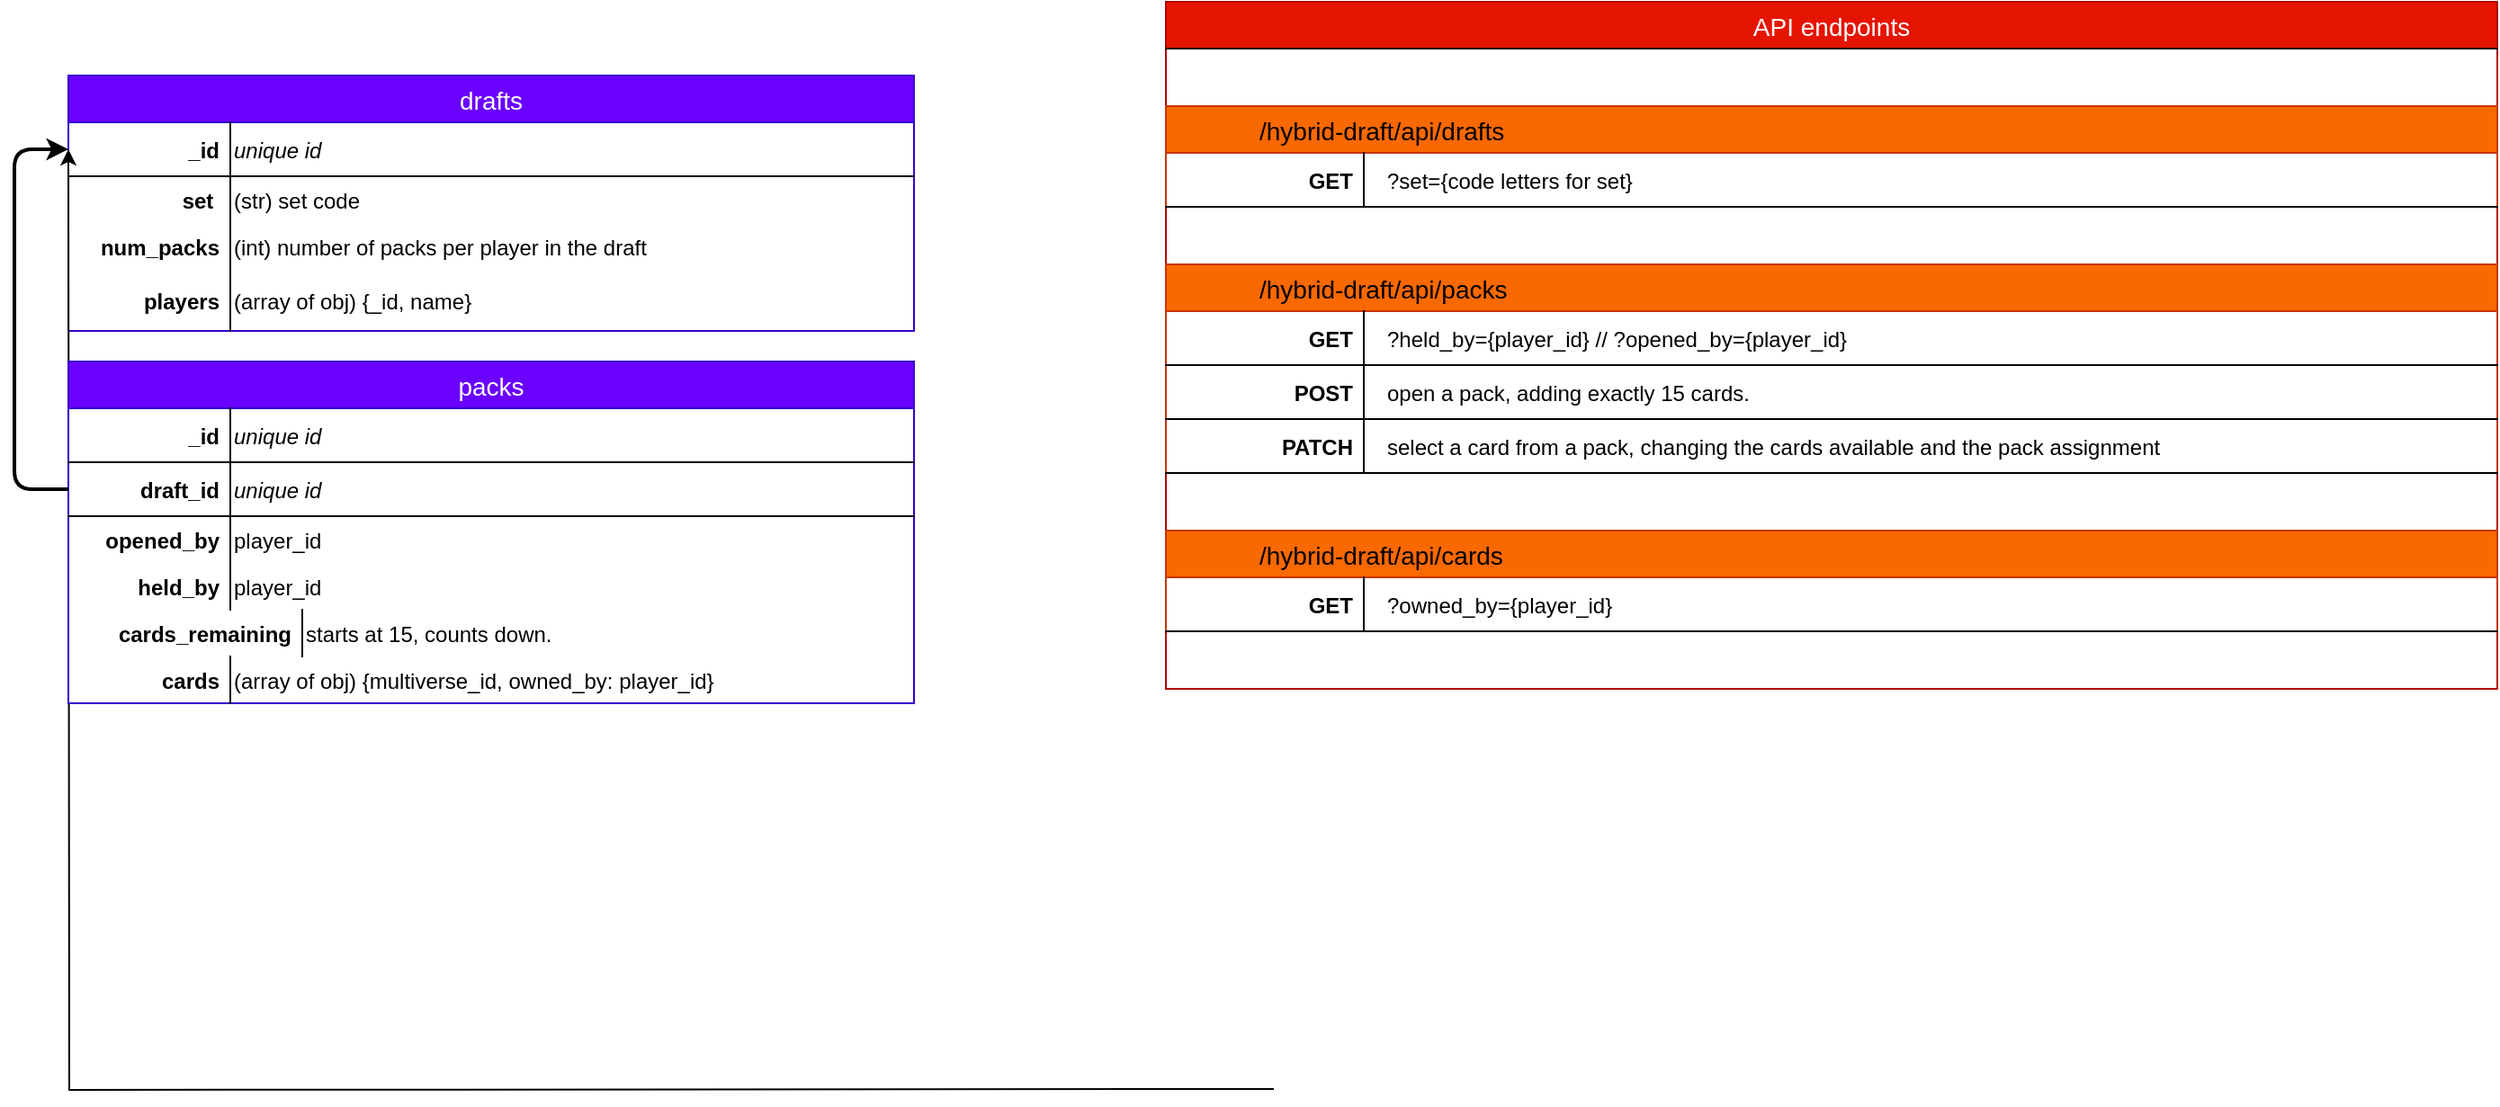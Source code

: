 <mxfile>
    <diagram id="OCDimKktfQahFT7yAsDO" name="Page-1">
        <mxGraphModel dx="2308" dy="473" grid="1" gridSize="10" guides="1" tooltips="1" connect="1" arrows="1" fold="1" page="1" pageScale="1" pageWidth="850" pageHeight="1100" background="#ffffff" math="0" shadow="0">
            <root>
                <mxCell id="0"/>
                <mxCell id="1" parent="0"/>
                <mxCell id="UNSVgzjggnh8WNsOpvjD-12" value="drafts" style="swimlane;fontStyle=0;childLayout=stackLayout;horizontal=1;startSize=26;fillColor=#6a00ff;horizontalStack=0;resizeParent=1;resizeParentMax=0;resizeLast=0;collapsible=1;marginBottom=0;swimlaneFillColor=#ffffff;align=center;fontSize=14;strokeColor=#3700CC;fontColor=#FFFFFF;" parent="1" vertex="1">
                    <mxGeometry x="-1540" y="111" width="470" height="142" as="geometry">
                        <mxRectangle x="-280" y="260" width="100" height="26" as="alternateBounds"/>
                    </mxGeometry>
                </mxCell>
                <mxCell id="1072" value="unique id" style="shape=partialRectangle;top=0;left=0;right=0;bottom=1;align=left;verticalAlign=middle;fillColor=none;spacingLeft=90;spacingRight=4;overflow=hidden;rotatable=0;points=[[0,0.5],[1,0.5]];portConstraint=eastwest;dropTarget=0;fontStyle=2;fontSize=12;fontColor=#000000;" vertex="1" parent="UNSVgzjggnh8WNsOpvjD-12">
                    <mxGeometry y="26" width="470" height="30" as="geometry"/>
                </mxCell>
                <mxCell id="1073" value="_id" style="shape=partialRectangle;top=0;left=0;bottom=0;fillColor=none;align=right;verticalAlign=middle;spacingLeft=4;spacingRight=4;overflow=hidden;rotatable=0;points=[];portConstraint=eastwest;part=1;fontSize=12;fontColor=#000000;fontStyle=1" vertex="1" connectable="0" parent="1072">
                    <mxGeometry width="90" height="30" as="geometry"/>
                </mxCell>
                <mxCell id="10" value="(str) set code" style="shape=partialRectangle;top=0;left=0;right=0;bottom=0;align=left;verticalAlign=top;fillColor=none;spacingLeft=90;spacingRight=4;overflow=hidden;rotatable=0;points=[[0,0.5],[1,0.5]];portConstraint=eastwest;dropTarget=0;fontSize=12;fontColor=#000000;" parent="UNSVgzjggnh8WNsOpvjD-12" vertex="1">
                    <mxGeometry y="56" width="470" height="26" as="geometry"/>
                </mxCell>
                <mxCell id="11" value="set " style="shape=partialRectangle;top=0;left=0;bottom=0;fillColor=none;align=right;verticalAlign=top;spacingLeft=4;spacingRight=4;overflow=hidden;rotatable=0;points=[];portConstraint=eastwest;part=1;fontSize=12;fontColor=#000000;fontStyle=1" parent="10" vertex="1" connectable="0">
                    <mxGeometry width="90" height="26" as="geometry"/>
                </mxCell>
                <mxCell id="24" value="(int) number of packs per player in the draft" style="shape=partialRectangle;top=0;left=0;right=0;bottom=0;align=left;verticalAlign=top;spacingLeft=90;spacingRight=4;overflow=hidden;rotatable=0;points=[[0,0.5],[1,0.5]];portConstraint=eastwest;dropTarget=0;fontSize=12;fillColor=none;fontColor=#000000;" parent="UNSVgzjggnh8WNsOpvjD-12" vertex="1">
                    <mxGeometry y="82" width="470" height="30" as="geometry"/>
                </mxCell>
                <mxCell id="25" value="num_packs" style="shape=partialRectangle;top=0;left=0;bottom=0;fillColor=none;align=right;verticalAlign=top;spacingLeft=4;spacingRight=4;overflow=hidden;rotatable=0;points=[];portConstraint=eastwest;part=1;fontSize=12;fontColor=#000000;fontStyle=1" parent="24" vertex="1" connectable="0">
                    <mxGeometry width="90" height="30" as="geometry"/>
                </mxCell>
                <mxCell id="1078" value="(array of obj) {_id, name}" style="shape=partialRectangle;top=0;left=0;right=0;bottom=0;align=left;verticalAlign=top;spacingLeft=90;spacingRight=4;overflow=hidden;rotatable=0;points=[[0,0.5],[1,0.5]];portConstraint=eastwest;dropTarget=0;fontSize=12;fillColor=none;fontColor=#000000;" vertex="1" parent="UNSVgzjggnh8WNsOpvjD-12">
                    <mxGeometry y="112" width="470" height="30" as="geometry"/>
                </mxCell>
                <mxCell id="1079" value="players" style="shape=partialRectangle;top=0;left=0;bottom=0;fillColor=none;align=right;verticalAlign=top;spacingLeft=4;spacingRight=4;overflow=hidden;rotatable=0;points=[];portConstraint=eastwest;part=1;fontSize=12;fontColor=#000000;fontStyle=1" vertex="1" connectable="0" parent="1078">
                    <mxGeometry width="90" height="30" as="geometry"/>
                </mxCell>
                <mxCell id="UNSVgzjggnh8WNsOpvjD-25" value="API endpoints" style="swimlane;fontStyle=0;childLayout=stackLayout;horizontal=1;startSize=26;fillColor=#e51400;horizontalStack=0;resizeParent=1;resizeParentMax=0;resizeLast=0;collapsible=1;marginBottom=0;swimlaneFillColor=#ffffff;align=center;fontSize=14;strokeColor=#B20000;fontColor=#ffffff;" parent="1" vertex="1">
                    <mxGeometry x="-930" y="70" width="740" height="382" as="geometry">
                        <mxRectangle x="-1530" y="192" width="100" height="26" as="alternateBounds"/>
                    </mxGeometry>
                </mxCell>
                <mxCell id="aGNazhb0WE0084H1Dy3m-20" value="" style="shape=partialRectangle;top=1;left=0;right=0;bottom=0;align=left;verticalAlign=top;fillColor=none;spacingLeft=20;spacingRight=4;overflow=hidden;rotatable=0;points=[[0,0.5],[1,0.5]];portConstraint=eastwest;dropTarget=0;fontSize=12;fontStyle=1;fontColor=#000000;" parent="UNSVgzjggnh8WNsOpvjD-25" vertex="1">
                    <mxGeometry y="26" width="740" height="32" as="geometry"/>
                </mxCell>
                <mxCell id="983" value="/hybrid-draft/api/drafts" style="swimlane;fontStyle=0;childLayout=stackLayout;horizontal=1;startSize=26;fillColor=#fa6800;horizontalStack=0;resizeParent=1;resizeParentMax=0;resizeLast=0;collapsible=1;marginBottom=0;swimlaneFillColor=#ffffff;align=left;fontSize=14;strokeColor=#C73500;spacingLeft=50;fontColor=#000000;" parent="UNSVgzjggnh8WNsOpvjD-25" vertex="1">
                    <mxGeometry y="58" width="740" height="56" as="geometry">
                        <mxRectangle y="58" width="740" height="26" as="alternateBounds"/>
                    </mxGeometry>
                </mxCell>
                <mxCell id="984" value="?set={code letters for set}" style="shape=partialRectangle;top=0;left=0;right=0;bottom=1;align=left;verticalAlign=middle;fillColor=none;spacingLeft=121;spacingRight=4;overflow=hidden;rotatable=0;points=[[0,0.5],[1,0.5]];portConstraint=eastwest;dropTarget=0;fontStyle=0;fontSize=12;fontColor=#000000;" parent="983" vertex="1">
                    <mxGeometry y="26" width="740" height="30" as="geometry"/>
                </mxCell>
                <mxCell id="985" value="GET" style="shape=partialRectangle;top=0;left=0;bottom=0;fillColor=none;align=right;verticalAlign=middle;spacingLeft=4;spacingRight=4;overflow=hidden;rotatable=0;points=[];portConstraint=eastwest;part=1;fontSize=12;fontColor=#000000;fontStyle=1" parent="984" vertex="1" connectable="0">
                    <mxGeometry width="110" height="30" as="geometry"/>
                </mxCell>
                <mxCell id="HdghNCm87XY89XqpeGEa-4" value="" style="shape=partialRectangle;top=1;left=0;right=0;bottom=0;align=left;verticalAlign=top;fillColor=none;spacingLeft=20;spacingRight=4;overflow=hidden;rotatable=0;points=[[0,0.5],[1,0.5]];portConstraint=eastwest;dropTarget=0;fontSize=12;fontStyle=1;fontColor=#000000;" parent="UNSVgzjggnh8WNsOpvjD-25" vertex="1">
                    <mxGeometry y="114" width="740" height="32" as="geometry"/>
                </mxCell>
                <mxCell id="1040" value="/hybrid-draft/api/packs" style="swimlane;fontStyle=0;childLayout=stackLayout;horizontal=1;startSize=26;fillColor=#fa6800;horizontalStack=0;resizeParent=1;resizeParentMax=0;resizeLast=0;collapsible=1;marginBottom=0;swimlaneFillColor=#ffffff;align=left;fontSize=14;strokeColor=#C73500;spacingLeft=50;fontColor=#000000;" parent="UNSVgzjggnh8WNsOpvjD-25" vertex="1">
                    <mxGeometry y="146" width="740" height="116" as="geometry">
                        <mxRectangle y="116" width="740" height="26" as="alternateBounds"/>
                    </mxGeometry>
                </mxCell>
                <mxCell id="1041" value="?held_by={player_id} // ?opened_by={player_id}" style="shape=partialRectangle;top=0;left=0;right=0;bottom=1;align=left;verticalAlign=middle;fillColor=none;spacingLeft=121;spacingRight=4;overflow=hidden;rotatable=0;points=[[0,0.5],[1,0.5]];portConstraint=eastwest;dropTarget=0;fontStyle=0;fontSize=12;fontColor=#000000;" parent="1040" vertex="1">
                    <mxGeometry y="26" width="740" height="30" as="geometry"/>
                </mxCell>
                <mxCell id="1042" value="GET" style="shape=partialRectangle;top=0;left=0;bottom=0;fillColor=none;align=right;verticalAlign=middle;spacingLeft=4;spacingRight=4;overflow=hidden;rotatable=0;points=[];portConstraint=eastwest;part=1;fontSize=12;fontColor=#000000;fontStyle=1" parent="1041" vertex="1" connectable="0">
                    <mxGeometry width="110" height="30" as="geometry"/>
                </mxCell>
                <mxCell id="1043" value="open a pack, adding exactly 15 cards." style="shape=partialRectangle;top=0;left=0;right=0;bottom=1;align=left;verticalAlign=middle;fillColor=none;spacingLeft=121;spacingRight=4;overflow=hidden;rotatable=0;points=[[0,0.5],[1,0.5]];portConstraint=eastwest;dropTarget=0;fontStyle=0;fontSize=12;fontColor=#000000;" parent="1040" vertex="1">
                    <mxGeometry y="56" width="740" height="30" as="geometry"/>
                </mxCell>
                <mxCell id="1044" value="POST" style="shape=partialRectangle;top=0;left=0;bottom=0;fillColor=none;align=right;verticalAlign=middle;spacingLeft=4;spacingRight=4;overflow=hidden;rotatable=0;points=[];portConstraint=eastwest;part=1;fontSize=12;fontColor=#000000;fontStyle=1" parent="1043" vertex="1" connectable="0">
                    <mxGeometry width="110" height="30" as="geometry"/>
                </mxCell>
                <mxCell id="1089" value="select a card from a pack, changing the cards available and the pack assignment" style="shape=partialRectangle;top=0;left=0;right=0;bottom=1;align=left;verticalAlign=middle;fillColor=none;spacingLeft=121;spacingRight=4;overflow=hidden;rotatable=0;points=[[0,0.5],[1,0.5]];portConstraint=eastwest;dropTarget=0;fontStyle=0;fontSize=12;fontColor=#000000;" vertex="1" parent="1040">
                    <mxGeometry y="86" width="740" height="30" as="geometry"/>
                </mxCell>
                <mxCell id="1090" value="PATCH" style="shape=partialRectangle;top=0;left=0;bottom=0;fillColor=none;align=right;verticalAlign=middle;spacingLeft=4;spacingRight=4;overflow=hidden;rotatable=0;points=[];portConstraint=eastwest;part=1;fontSize=12;fontColor=#000000;fontStyle=1" vertex="1" connectable="0" parent="1089">
                    <mxGeometry width="110" height="30" as="geometry"/>
                </mxCell>
                <mxCell id="1093" value="" style="shape=partialRectangle;top=1;left=0;right=0;bottom=0;align=left;verticalAlign=top;fillColor=none;spacingLeft=20;spacingRight=4;overflow=hidden;rotatable=0;points=[[0,0.5],[1,0.5]];portConstraint=eastwest;dropTarget=0;fontSize=12;fontStyle=1;fontColor=#000000;" vertex="1" parent="UNSVgzjggnh8WNsOpvjD-25">
                    <mxGeometry y="262" width="740" height="32" as="geometry"/>
                </mxCell>
                <mxCell id="1050" value="/hybrid-draft/api/cards" style="swimlane;fontStyle=0;childLayout=stackLayout;horizontal=1;startSize=26;fillColor=#fa6800;horizontalStack=0;resizeParent=1;resizeParentMax=0;resizeLast=0;collapsible=1;marginBottom=0;swimlaneFillColor=#ffffff;align=left;fontSize=14;strokeColor=#C73500;spacingLeft=50;fontColor=#000000;" parent="UNSVgzjggnh8WNsOpvjD-25" vertex="1">
                    <mxGeometry y="294" width="740" height="56" as="geometry">
                        <mxRectangle y="172" width="740" height="26" as="alternateBounds"/>
                    </mxGeometry>
                </mxCell>
                <mxCell id="1091" value="?owned_by={player_id}" style="shape=partialRectangle;top=0;left=0;right=0;bottom=1;align=left;verticalAlign=middle;fillColor=none;spacingLeft=121;spacingRight=4;overflow=hidden;rotatable=0;points=[[0,0.5],[1,0.5]];portConstraint=eastwest;dropTarget=0;fontStyle=0;fontSize=12;fontColor=#000000;" vertex="1" parent="1050">
                    <mxGeometry y="26" width="740" height="30" as="geometry"/>
                </mxCell>
                <mxCell id="1092" value="GET" style="shape=partialRectangle;top=0;left=0;bottom=0;fillColor=none;align=right;verticalAlign=middle;spacingLeft=4;spacingRight=4;overflow=hidden;rotatable=0;points=[];portConstraint=eastwest;part=1;fontSize=12;fontColor=#000000;fontStyle=1" vertex="1" connectable="0" parent="1091">
                    <mxGeometry width="110" height="30" as="geometry"/>
                </mxCell>
                <mxCell id="1055" value="" style="shape=partialRectangle;top=1;left=0;right=0;bottom=0;align=left;verticalAlign=top;fillColor=none;spacingLeft=20;spacingRight=4;overflow=hidden;rotatable=0;points=[[0,0.5],[1,0.5]];portConstraint=eastwest;dropTarget=0;fontSize=12;fontStyle=1;fontColor=#000000;" parent="UNSVgzjggnh8WNsOpvjD-25" vertex="1">
                    <mxGeometry y="350" width="740" height="32" as="geometry"/>
                </mxCell>
                <mxCell id="rJXr3nvM8QtUQmR1BYD3-8" style="edgeStyle=orthogonalEdgeStyle;rounded=0;orthogonalLoop=1;jettySize=auto;html=1;exitX=0;exitY=0.5;exitDx=0;exitDy=0;entryX=0;entryY=0.5;entryDx=0;entryDy=0;fontColor=#000000;" parent="1" edge="1">
                    <mxGeometry relative="1" as="geometry">
                        <mxPoint x="-870" y="674.5" as="sourcePoint"/>
                        <mxPoint x="-1540" y="152" as="targetPoint"/>
                    </mxGeometry>
                </mxCell>
                <mxCell id="990" value="packs" style="swimlane;fontStyle=0;childLayout=stackLayout;horizontal=1;startSize=26;fillColor=#6a00ff;horizontalStack=0;resizeParent=1;resizeParentMax=0;resizeLast=0;collapsible=1;marginBottom=0;swimlaneFillColor=#ffffff;align=center;fontSize=14;strokeColor=#3700CC;fontColor=#FFFFFF;" parent="1" vertex="1">
                    <mxGeometry x="-1540" y="270" width="470" height="190" as="geometry">
                        <mxRectangle x="-280" y="260" width="100" height="26" as="alternateBounds"/>
                    </mxGeometry>
                </mxCell>
                <mxCell id="1074" value="unique id" style="shape=partialRectangle;top=0;left=0;right=0;bottom=1;align=left;verticalAlign=middle;fillColor=none;spacingLeft=90;spacingRight=4;overflow=hidden;rotatable=0;points=[[0,0.5],[1,0.5]];portConstraint=eastwest;dropTarget=0;fontStyle=2;fontSize=12;fontColor=#000000;" vertex="1" parent="990">
                    <mxGeometry y="26" width="470" height="30" as="geometry"/>
                </mxCell>
                <mxCell id="1075" value="_id" style="shape=partialRectangle;top=0;left=0;bottom=0;fillColor=none;align=right;verticalAlign=middle;spacingLeft=4;spacingRight=4;overflow=hidden;rotatable=0;points=[];portConstraint=eastwest;part=1;fontSize=12;fontColor=#000000;fontStyle=1" vertex="1" connectable="0" parent="1074">
                    <mxGeometry width="90" height="30" as="geometry"/>
                </mxCell>
                <mxCell id="1080" value="unique id" style="shape=partialRectangle;top=0;left=0;right=0;bottom=1;align=left;verticalAlign=middle;fillColor=none;spacingLeft=90;spacingRight=4;overflow=hidden;rotatable=0;points=[[0,0.5],[1,0.5]];portConstraint=eastwest;dropTarget=0;fontStyle=2;fontSize=12;fontColor=#000000;" vertex="1" parent="990">
                    <mxGeometry y="56" width="470" height="30" as="geometry"/>
                </mxCell>
                <mxCell id="1081" value="draft_id" style="shape=partialRectangle;top=0;left=0;bottom=0;fillColor=none;align=right;verticalAlign=middle;spacingLeft=4;spacingRight=4;overflow=hidden;rotatable=0;points=[];portConstraint=eastwest;part=1;fontSize=12;fontColor=#000000;fontStyle=1" vertex="1" connectable="0" parent="1080">
                    <mxGeometry width="90" height="30" as="geometry"/>
                </mxCell>
                <mxCell id="1083" value="player_id" style="shape=partialRectangle;top=0;left=0;right=0;bottom=0;align=left;verticalAlign=top;fillColor=none;spacingLeft=90;spacingRight=4;overflow=hidden;rotatable=0;points=[[0,0.5],[1,0.5]];portConstraint=eastwest;dropTarget=0;fontSize=12;fontColor=#000000;" vertex="1" parent="990">
                    <mxGeometry y="86" width="470" height="26" as="geometry"/>
                </mxCell>
                <mxCell id="1084" value="opened_by" style="shape=partialRectangle;top=0;left=0;bottom=0;fillColor=none;align=right;verticalAlign=top;spacingLeft=4;spacingRight=4;overflow=hidden;rotatable=0;points=[];portConstraint=eastwest;part=1;fontSize=12;fontColor=#000000;fontStyle=1" vertex="1" connectable="0" parent="1083">
                    <mxGeometry width="90" height="26" as="geometry"/>
                </mxCell>
                <mxCell id="1087" value="player_id" style="shape=partialRectangle;top=0;left=0;right=0;bottom=0;align=left;verticalAlign=top;fillColor=none;spacingLeft=90;spacingRight=4;overflow=hidden;rotatable=0;points=[[0,0.5],[1,0.5]];portConstraint=eastwest;dropTarget=0;fontSize=12;fontColor=#000000;" vertex="1" parent="990">
                    <mxGeometry y="112" width="470" height="26" as="geometry"/>
                </mxCell>
                <mxCell id="1088" value="held_by" style="shape=partialRectangle;top=0;left=0;bottom=0;fillColor=none;align=right;verticalAlign=top;spacingLeft=4;spacingRight=4;overflow=hidden;rotatable=0;points=[];portConstraint=eastwest;part=1;fontSize=12;fontColor=#000000;fontStyle=1" vertex="1" connectable="0" parent="1087">
                    <mxGeometry width="90" height="26" as="geometry"/>
                </mxCell>
                <mxCell id="1085" value="starts at 15, counts down." style="shape=partialRectangle;top=0;left=0;right=0;bottom=0;align=left;verticalAlign=top;fillColor=none;spacingLeft=130;spacingRight=4;overflow=hidden;rotatable=0;points=[[0,0.5],[1,0.5]];portConstraint=eastwest;dropTarget=0;fontSize=12;fontColor=#000000;" vertex="1" parent="990">
                    <mxGeometry y="138" width="470" height="26" as="geometry"/>
                </mxCell>
                <mxCell id="1086" value="cards_remaining" style="shape=partialRectangle;top=0;left=0;bottom=0;fillColor=none;align=right;verticalAlign=top;spacingLeft=4;spacingRight=4;overflow=hidden;rotatable=0;points=[];portConstraint=eastwest;part=1;fontSize=12;fontColor=#000000;fontStyle=1" vertex="1" connectable="0" parent="1085">
                    <mxGeometry width="130" height="26" as="geometry"/>
                </mxCell>
                <mxCell id="1076" value="(array of obj) {multiverse_id, owned_by: player_id}" style="shape=partialRectangle;top=0;left=0;right=0;bottom=0;align=left;verticalAlign=top;fillColor=none;spacingLeft=90;spacingRight=4;overflow=hidden;rotatable=0;points=[[0,0.5],[1,0.5]];portConstraint=eastwest;dropTarget=0;fontSize=12;fontColor=#000000;" vertex="1" parent="990">
                    <mxGeometry y="164" width="470" height="26" as="geometry"/>
                </mxCell>
                <mxCell id="1077" value="cards" style="shape=partialRectangle;top=0;left=0;bottom=0;fillColor=none;align=right;verticalAlign=top;spacingLeft=4;spacingRight=4;overflow=hidden;rotatable=0;points=[];portConstraint=eastwest;part=1;fontSize=12;fontColor=#000000;fontStyle=1" vertex="1" connectable="0" parent="1076">
                    <mxGeometry width="90" height="26" as="geometry"/>
                </mxCell>
                <mxCell id="1082" style="edgeStyle=orthogonalEdgeStyle;html=1;entryX=0;entryY=0.5;entryDx=0;entryDy=0;strokeWidth=2;fontColor=#000000;strokeColor=#000000;" edge="1" parent="1" source="1080" target="1072">
                    <mxGeometry relative="1" as="geometry">
                        <Array as="points">
                            <mxPoint x="-1570" y="341"/>
                            <mxPoint x="-1570" y="152"/>
                        </Array>
                    </mxGeometry>
                </mxCell>
            </root>
        </mxGraphModel>
    </diagram>
</mxfile>
